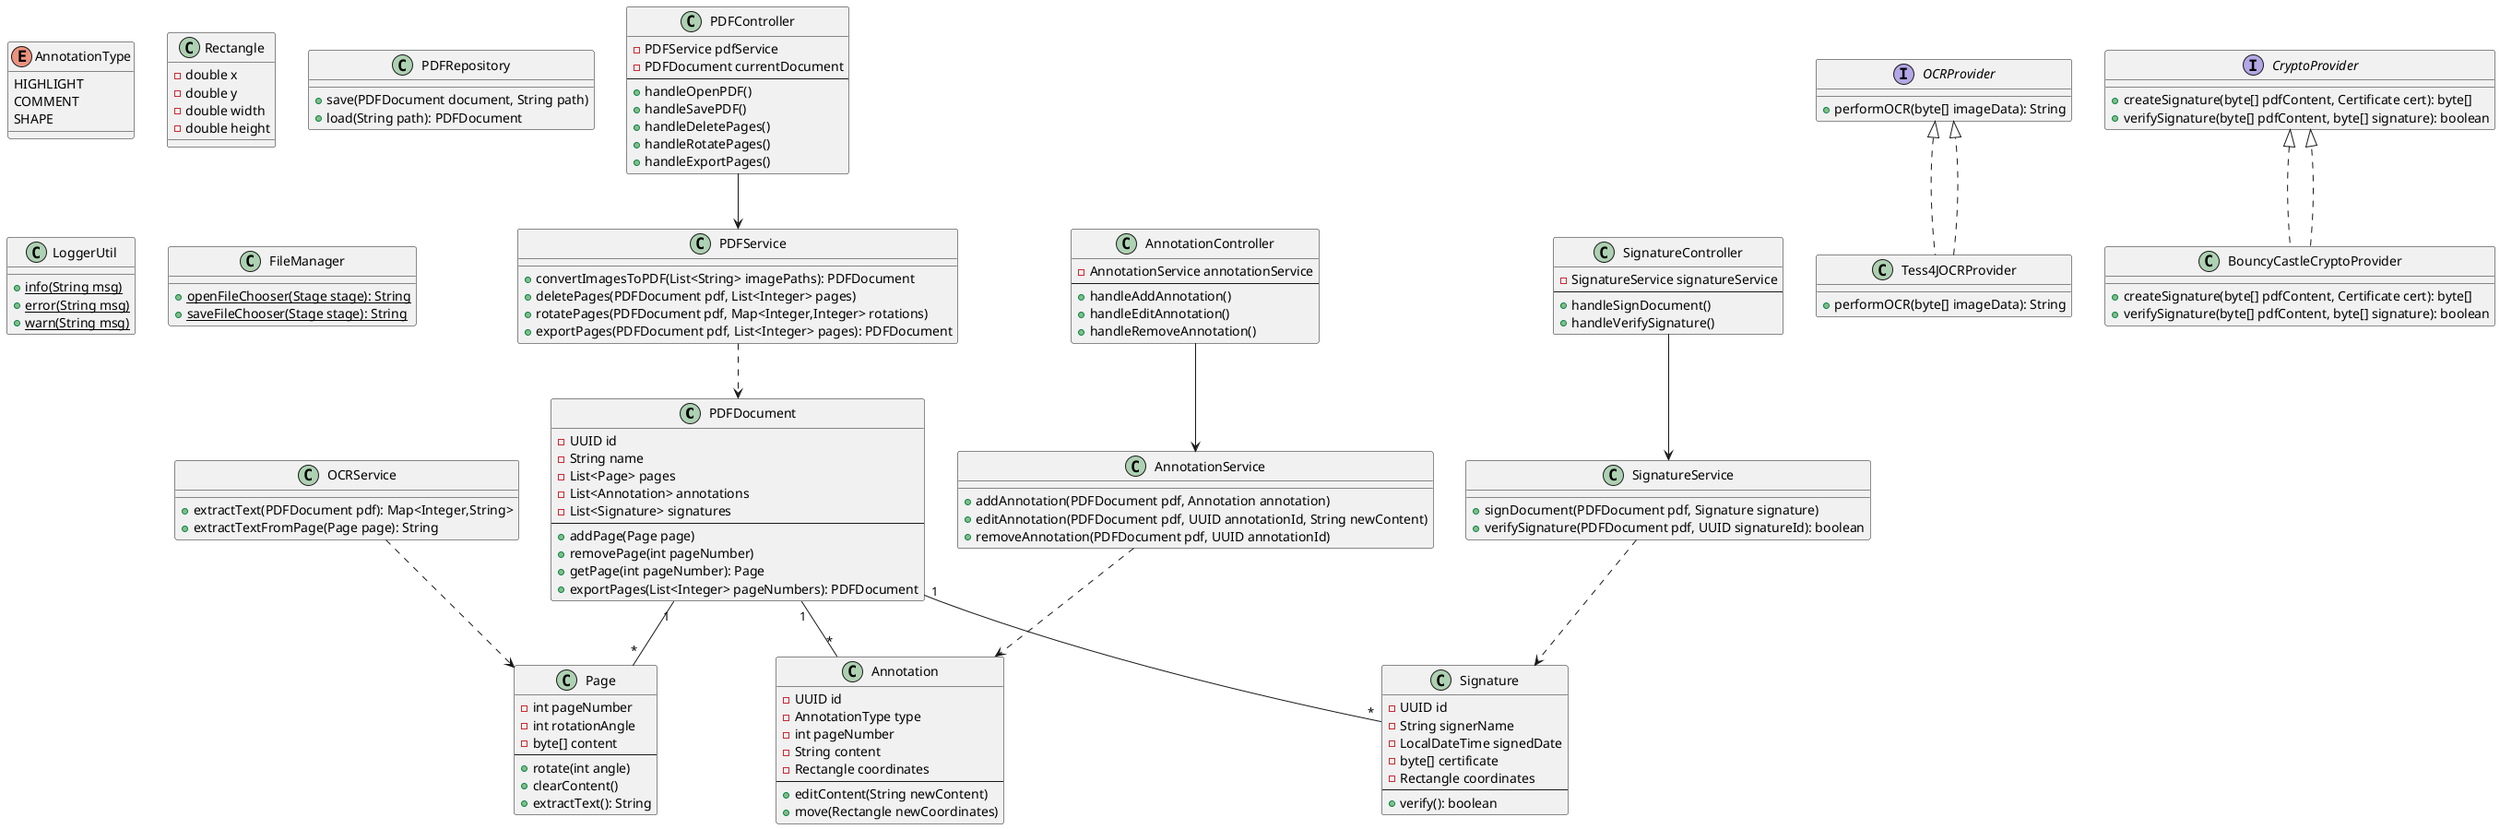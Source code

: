 @startuml

' Domain Layer
class PDFDocument {
  - UUID id
  - String name
  - List<Page> pages
  - List<Annotation> annotations
  - List<Signature> signatures
  --
  + addPage(Page page)
  + removePage(int pageNumber)
  + getPage(int pageNumber): Page
  + exportPages(List<Integer> pageNumbers): PDFDocument
}

class Page {
  - int pageNumber
  - int rotationAngle
  - byte[] content
  --
  + rotate(int angle)
  + clearContent()
  + extractText(): String
}

class Annotation {
  - UUID id
  - AnnotationType type
  - int pageNumber
  - String content
  - Rectangle coordinates
  --
  + editContent(String newContent)
  + move(Rectangle newCoordinates)
}

class Signature {
  - UUID id
  - String signerName
  - LocalDateTime signedDate
  - byte[] certificate
  - Rectangle coordinates
  --
  + verify(): boolean
}

enum AnnotationType {
  HIGHLIGHT
  COMMENT
  SHAPE
}

class Rectangle {
  - double x
  - double y
  - double width
  - double height
}

' Application Layer
class PDFService {
  + convertImagesToPDF(List<String> imagePaths): PDFDocument
  + deletePages(PDFDocument pdf, List<Integer> pages)
  + rotatePages(PDFDocument pdf, Map<Integer,Integer> rotations)
  + exportPages(PDFDocument pdf, List<Integer> pages): PDFDocument
}

class OCRService {
  + extractText(PDFDocument pdf): Map<Integer,String>
  + extractTextFromPage(Page page): String
}

class AnnotationService {
  + addAnnotation(PDFDocument pdf, Annotation annotation)
  + editAnnotation(PDFDocument pdf, UUID annotationId, String newContent)
  + removeAnnotation(PDFDocument pdf, UUID annotationId)
}

class SignatureService {
  + signDocument(PDFDocument pdf, Signature signature)
  + verifySignature(PDFDocument pdf, UUID signatureId): boolean
}

' Infrastructure Layer
interface OCRProvider {
  + performOCR(byte[] imageData): String
}

class Tess4JOCRProvider implements OCRProvider {
  + performOCR(byte[] imageData): String
}

interface CryptoProvider {
  + createSignature(byte[] pdfContent, Certificate cert): byte[]
  + verifySignature(byte[] pdfContent, byte[] signature): boolean
}

class BouncyCastleCryptoProvider implements CryptoProvider {
  + createSignature(byte[] pdfContent, Certificate cert): byte[]
  + verifySignature(byte[] pdfContent, byte[] signature): boolean
}

class PDFRepository {
  + save(PDFDocument document, String path)
  + load(String path): PDFDocument
}

' Presentation Layer (Controllers)
class PDFController {
  - PDFService pdfService
  - PDFDocument currentDocument
  --
  + handleOpenPDF()
  + handleSavePDF()
  + handleDeletePages()
  + handleRotatePages()
  + handleExportPages()
}

class AnnotationController {
  - AnnotationService annotationService
  --
  + handleAddAnnotation()
  + handleEditAnnotation()
  + handleRemoveAnnotation()
}

class SignatureController {
  - SignatureService signatureService
  --
  + handleSignDocument()
  + handleVerifySignature()
}

' Common Utilities
class LoggerUtil {
  + {static} info(String msg)
  + {static} error(String msg)
  + {static} warn(String msg)
}

class FileManager {
  + {static} openFileChooser(Stage stage): String
  + {static} saveFileChooser(Stage stage): String
}

' Relationships
PDFDocument "1" -- "*" Page
PDFDocument "1" -- "*" Annotation
PDFDocument "1" -- "*" Signature

PDFService ..> PDFDocument
OCRService ..> Page
AnnotationService ..> Annotation
SignatureService ..> Signature

Tess4JOCRProvider ..|> OCRProvider
BouncyCastleCryptoProvider ..|> CryptoProvider

PDFController --> PDFService
AnnotationController --> AnnotationService
SignatureController --> SignatureService

@enduml
